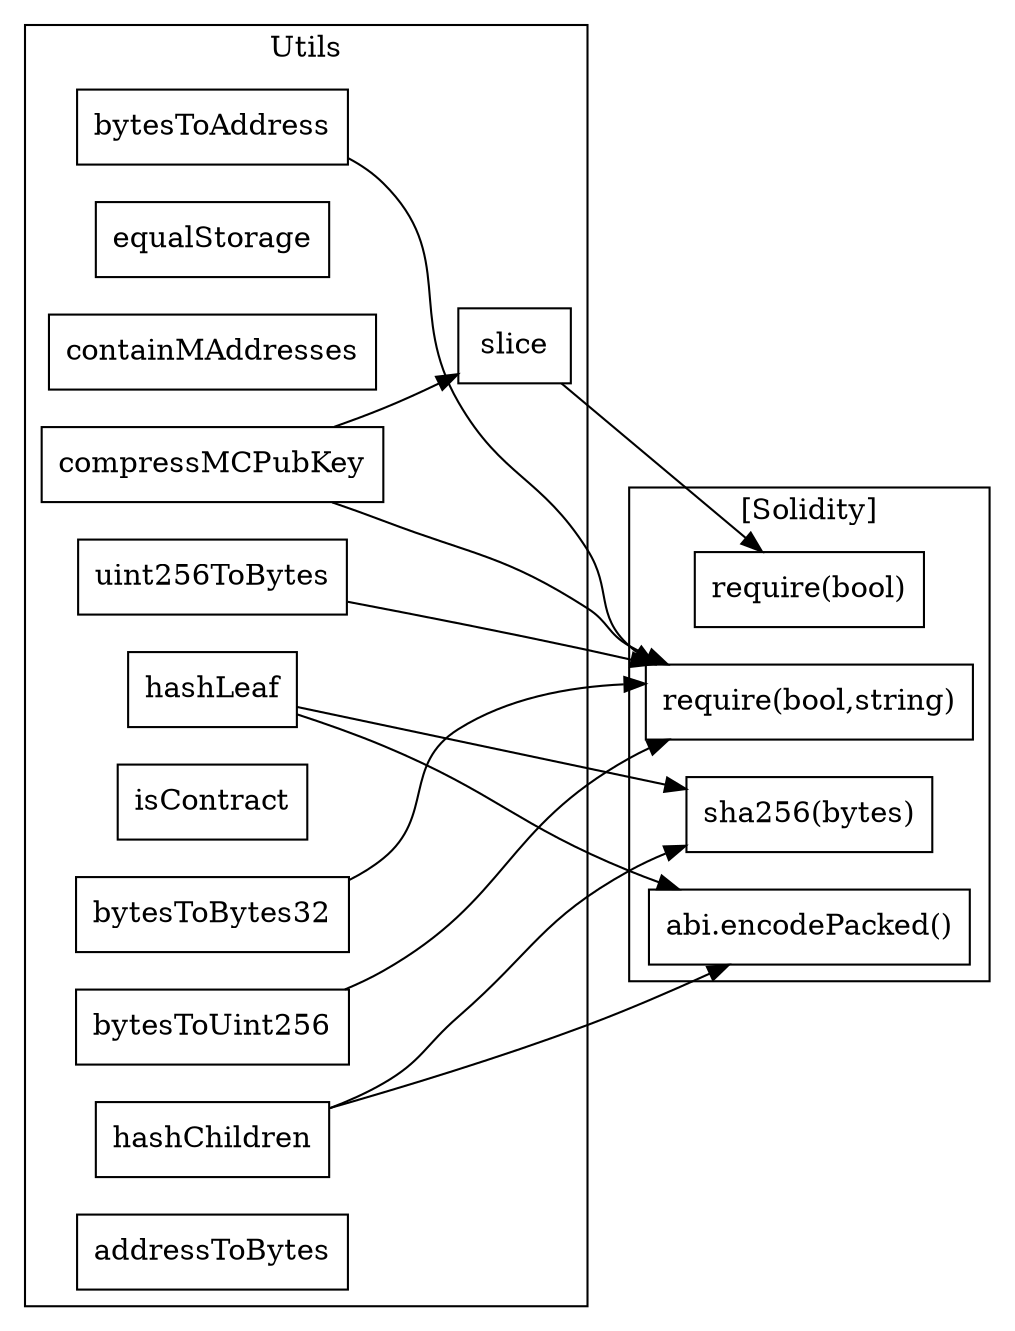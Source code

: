 strict digraph {
rankdir="LR"
node [shape=box]
subgraph cluster_2437_Utils {
label = "Utils"
"2437_bytesToAddress" [label="bytesToAddress"]
"2437_equalStorage" [label="equalStorage"]
"2437_containMAddresses" [label="containMAddresses"]
"2437_uint256ToBytes" [label="uint256ToBytes"]
"2437_hashLeaf" [label="hashLeaf"]
"2437_bytesToBytes32" [label="bytesToBytes32"]
"2437_slice" [label="slice"]
"2437_isContract" [label="isContract"]
"2437_hashChildren" [label="hashChildren"]
"2437_bytesToUint256" [label="bytesToUint256"]
"2437_compressMCPubKey" [label="compressMCPubKey"]
"2437_addressToBytes" [label="addressToBytes"]
"2437_compressMCPubKey" -> "2437_slice"
}subgraph cluster_solidity {
label = "[Solidity]"
"abi.encodePacked()" 
"require(bool,string)" 
"require(bool)" 
"sha256(bytes)" 
"2437_hashChildren" -> "sha256(bytes)"
"2437_bytesToAddress" -> "require(bool,string)"
"2437_uint256ToBytes" -> "require(bool,string)"
"2437_compressMCPubKey" -> "require(bool,string)"
"2437_bytesToUint256" -> "require(bool,string)"
"2437_hashLeaf" -> "sha256(bytes)"
"2437_slice" -> "require(bool)"
"2437_bytesToBytes32" -> "require(bool,string)"
"2437_hashLeaf" -> "abi.encodePacked()"
"2437_hashChildren" -> "abi.encodePacked()"
}
}